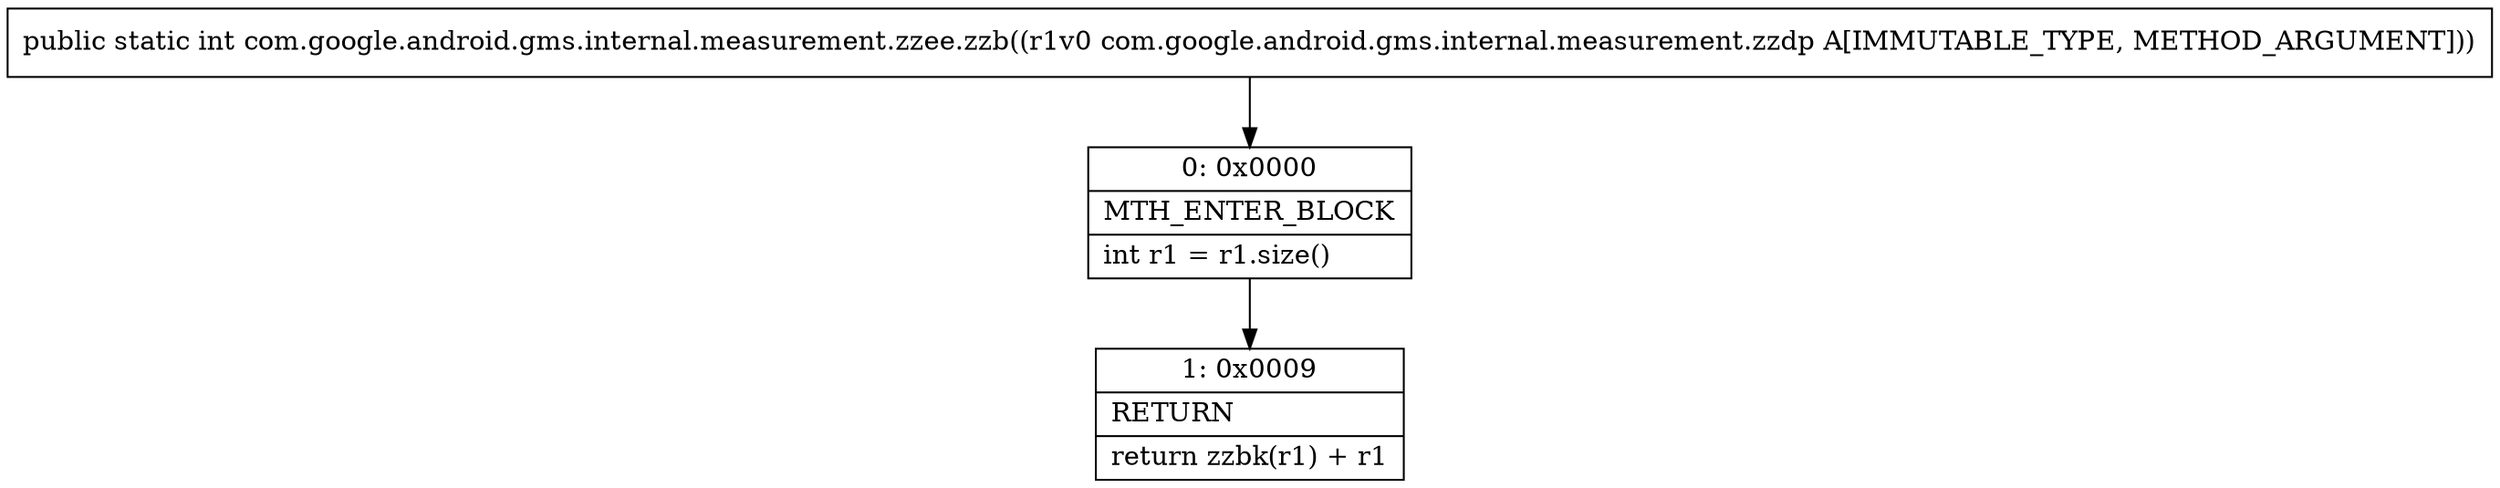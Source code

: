 digraph "CFG forcom.google.android.gms.internal.measurement.zzee.zzb(Lcom\/google\/android\/gms\/internal\/measurement\/zzdp;)I" {
Node_0 [shape=record,label="{0\:\ 0x0000|MTH_ENTER_BLOCK\l|int r1 = r1.size()\l}"];
Node_1 [shape=record,label="{1\:\ 0x0009|RETURN\l|return zzbk(r1) + r1\l}"];
MethodNode[shape=record,label="{public static int com.google.android.gms.internal.measurement.zzee.zzb((r1v0 com.google.android.gms.internal.measurement.zzdp A[IMMUTABLE_TYPE, METHOD_ARGUMENT])) }"];
MethodNode -> Node_0;
Node_0 -> Node_1;
}

